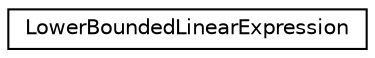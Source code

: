digraph "Graphical Class Hierarchy"
{
 // LATEX_PDF_SIZE
  edge [fontname="Helvetica",fontsize="10",labelfontname="Helvetica",labelfontsize="10"];
  node [fontname="Helvetica",fontsize="10",shape=record];
  rankdir="LR";
  Node0 [label="LowerBoundedLinearExpression",height=0.2,width=0.4,color="black", fillcolor="white", style="filled",URL="$structoperations__research_1_1math__opt_1_1_lower_bounded_linear_expression.html",tooltip=" "];
}
